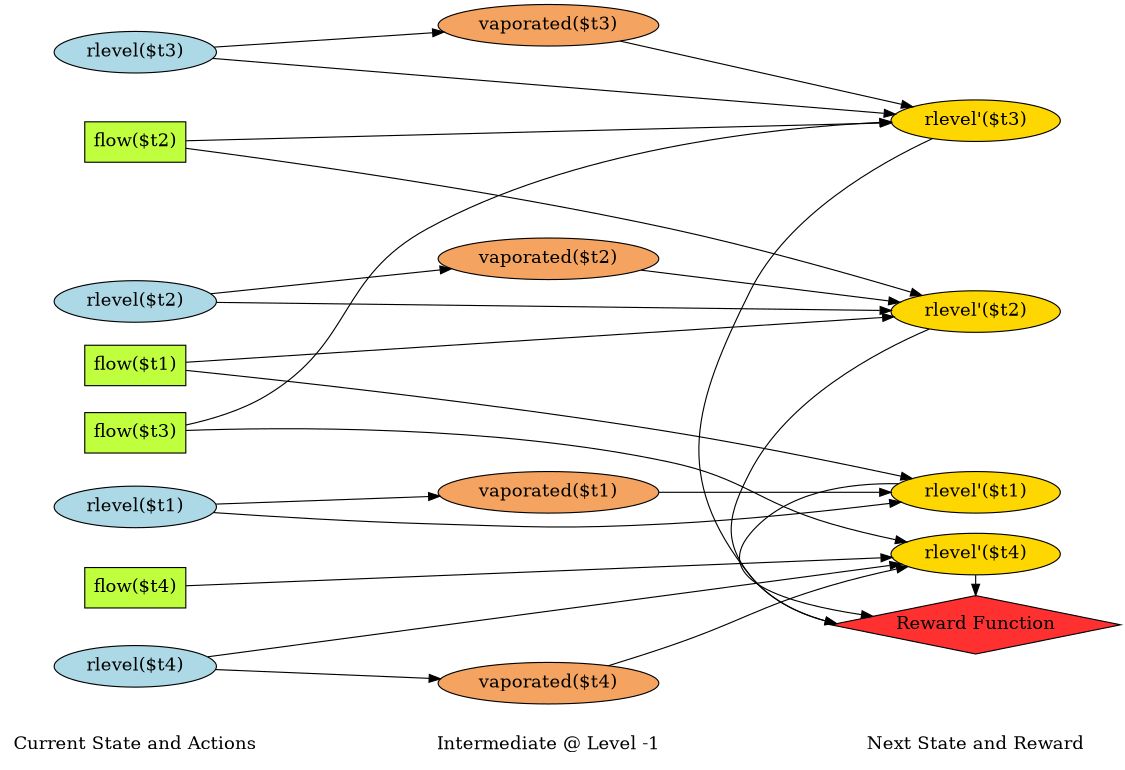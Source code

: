 digraph G {
	graph [bb="0,0,898,672",
		fontname=Helvetica,
		fontsize="16",
		rankdir=LR,
		ranksep="2.00",
		ratio=auto,
		size="7.5,10"
	];
	node [fontsize="16",
		label="\N"
	];
	{
		graph [rank=same];
		"Intermediate @ Level -1"		 [color=black,
			fillcolor=white,
			height="0.5",
			pos="413,18",
			shape=plaintext,
			style=bold,
			width="2.4028"];
		"vaporated($t3)"		 [color=black,
			fillcolor=sandybrown,
			height="0.51069",
			pos="413,110",
			shape=ellipse,
			style=filled,
			width="2.1802"];
		"vaporated($t2)"		 [color=black,
			fillcolor=sandybrown,
			height="0.51069",
			pos="413,653",
			shape=ellipse,
			style=filled,
			width="2.1802"];
		"vaporated($t1)"		 [color=black,
			fillcolor=sandybrown,
			height="0.51069",
			pos="413,447",
			shape=ellipse,
			style=filled,
			width="2.1802"];
		"vaporated($t4)"		 [color=black,
			fillcolor=sandybrown,
			height="0.51069",
			pos="413,392",
			shape=ellipse,
			style=filled,
			width="2.1802"];
	}
	{
		graph [rank=same];
		"Current State and Actions"		 [color=black,
			fillcolor=white,
			height="0.5",
			pos="91,18",
			shape=plaintext,
			style=bold,
			width="2.5139"];
		"flow($t2)"		 [color=black,
			fillcolor=olivedrab1,
			height="0.5",
			pos="91,298",
			shape=box,
			style=filled,
			width="1.0694"];
		"flow($t3)"		 [color=black,
			fillcolor=olivedrab1,
			height="0.5",
			pos="91,167",
			shape=box,
			style=filled,
			width="1.0694"];
		"flow($t1)"		 [color=black,
			fillcolor=olivedrab1,
			height="0.5",
			pos="91,550",
			shape=box,
			style=filled,
			width="1.0694"];
		"flow($t4)"		 [color=black,
			fillcolor=olivedrab1,
			height="0.5",
			pos="91,232",
			shape=box,
			style=filled,
			width="1.0694"];
		"rlevel($t3)"		 [color=black,
			fillcolor=lightblue,
			height="0.51069",
			pos="91,98",
			shape=ellipse,
			style=filled,
			width="1.6499"];
		"rlevel($t2)"		 [color=black,
			fillcolor=lightblue,
			height="0.51069",
			pos="91,630",
			shape=ellipse,
			style=filled,
			width="1.6499"];
		"rlevel($t1)"		 [color=black,
			fillcolor=lightblue,
			height="0.51069",
			pos="91,470",
			shape=ellipse,
			style=filled,
			width="1.6499"];
		"rlevel($t4)"		 [color=black,
			fillcolor=lightblue,
			height="0.51069",
			pos="91,355",
			shape=ellipse,
			style=filled,
			width="1.6499"];
	}
	{
		graph [rank=same];
		"Next State and Reward"		 [color=black,
			fillcolor=white,
			height="0.5",
			pos="771,18",
			shape=plaintext,
			style=bold,
			width="2.25"];
		"Reward Function"		 [color=black,
			fillcolor=firebrick1,
			height="0.72222",
			pos="771,161",
			shape=diamond,
			style=filled,
			width="3.5278"];
		"rlevel'($t2)"		 [color=black,
			fillcolor=gold1,
			height="0.51069",
			pos="771,569",
			shape=ellipse,
			style=filled,
			width="1.7088"];
		"rlevel'($t1)"		 [color=black,
			fillcolor=gold1,
			height="0.51069",
			pos="771,470",
			shape=ellipse,
			style=filled,
			width="1.7088"];
		"rlevel'($t4)"		 [color=black,
			fillcolor=gold1,
			height="0.51069",
			pos="771,278",
			shape=ellipse,
			style=filled,
			width="1.7088"];
		"rlevel'($t3)"		 [color=black,
			fillcolor=gold1,
			height="0.51069",
			pos="771,223",
			shape=ellipse,
			style=filled,
			width="1.7088"];
	}
	"Current State and Actions" -> "Intermediate @ Level -1"	 [color=black,
		pos="e,326.32,18 181.56,18 223.5,18 273.5,18 316.2,18",
		style=invis];
	"flow($t2)" -> "rlevel'($t2)"	 [color=black,
		pos="e,738.52,553.52 129.59,297.18 204.15,297 374.43,303.98 500,365 578.09,402.95 573.87,445.81 644,497 671.1,516.78 704.09,535.46 729.52,\
548.84",
		style=solid];
	"flow($t2)" -> "rlevel'($t3)"	 [color=black,
		pos="e,713.11,229.29 129.91,293.81 240.23,281.6 562.2,245.99 702.9,230.42",
		style=solid];
	"flow($t3)" -> "rlevel'($t4)"	 [color=black,
		pos="e,716.56,269.25 129.91,173.21 241.18,191.42 567.78,244.89 706.5,267.6",
		style=solid];
	"flow($t3)" -> "rlevel'($t3)"	 [color=black,
		pos="e,719.49,213 129.51,166.62 201.51,166.23 364.01,167.06 500,180 572.51,186.9 655.1,200.98 709.64,211.15",
		style=solid];
	"flow($t1)" -> "rlevel'($t2)"	 [color=black,
		pos="e,709.58,567.31 129.91,551.06 239.27,554.13 556.66,563.02 699.22,567.02",
		style=solid];
	"flow($t1)" -> "rlevel'($t1)"	 [color=black,
		pos="e,713.61,476.65 129.91,545.53 240.36,532.49 563,494.43 703.42,477.86",
		style=solid];
	"Intermediate @ Level -1" -> "Next State and Reward"	 [color=black,
		pos="e,689.9,18 499.72,18 554.15,18 624.49,18 679.76,18",
		style=invis];
	"flow($t4)" -> "rlevel'($t4)"	 [color=black,
		pos="e,710.85,273.99 129.91,234.57 239.62,242.02 558.64,263.66 700.54,273.29",
		style=solid];
	"vaporated($t3)" -> "rlevel'($t3)"	 [color=black,
		pos="e,718.07,213.67 455.56,125.44 469.67,130.69 485.52,136.59 500,142 564.03,165.92 578.4,176.79 644,196 664.66,202.05 687.6,207.37 \
708.18,211.65",
		style=solid];
	"rlevel($t3)" -> "vaporated($t3)"	 [pos="e,335.38,107.13 150.32,100.19 199.2,102.02 269.69,104.66 325.2,106.74"];
	"rlevel($t3)" -> "rlevel'($t3)"	 [color=black,
		pos="e,713.35,216.47 136.41,86.176 213.05,67.97 374.05,39.482 500,83 576.89,109.57 570.33,161.48 644,196 662.46,204.65 683.73,210.56 \
703.49,214.59",
		style=solid];
	"vaporated($t2)" -> "rlevel'($t2)"	 [color=black,
		pos="e,722.5,580.21 468.84,640.06 534.89,624.48 645.3,598.42 712.51,582.57",
		style=solid];
	"rlevel($t2)" -> "vaporated($t2)"	 [pos="e,337.8,647.67 149.21,634.11 198.8,637.68 271.23,642.88 327.49,646.93"];
	"rlevel($t2)" -> "rlevel'($t2)"	 [color=black,
		pos="e,712.02,574.22 148.35,624.93 272.23,613.78 567.86,587.19 701.88,575.13",
		style=solid];
	"vaporated($t1)" -> "rlevel'($t1)"	 [color=black,
		pos="e,710.64,466.16 489.06,451.85 551.45,455.88 639.53,461.57 700.36,465.5",
		style=solid];
	"rlevel($t1)" -> "vaporated($t1)"	 [pos="e,337.8,452.33 149.21,465.89 198.8,462.32 271.23,457.12 327.49,453.07"];
	"rlevel($t1)" -> "rlevel'($t1)"	 [color=black,
		pos="e,709.42,471.15 150.66,471.28 197.98,472.25 266.27,473.49 326,474 403.33,474.66 422.67,474.57 500,474 567.6,473.5 644.72,472.29 \
699.18,471.34",
		style=solid];
	"rlevel'($t2)" -> "Reward Function"	 [pos="e,649.23,162.11 712.96,562.72 666.18,554.26 603.23,534.43 572,488 501.8,383.63 493.25,303.07 572,205 588.85,184.02 613.24,171.63 \
639.21,164.56"];
	"rlevel'($t1)" -> "Reward Function"	 [pos="e,649.23,162.11 742.18,453.89 671.02,412.13 497.97,297.19 572,205 588.85,184.02 613.24,171.63 639.21,164.56"];
	"rlevel'($t4)" -> "Reward Function"	 [pos="e,680.23,168.47 714.23,285.07 668.22,287.27 605.69,281.54 572,241 537.76,199.8 604.85,179.64 670.19,169.89"];
	"vaporated($t4)" -> "rlevel'($t4)"	 [color=black,
		pos="e,728.51,291.29 459.81,377.33 526.31,356.04 649.18,316.69 718.66,294.44",
		style=solid];
	"rlevel($t4)" -> "rlevel'($t4)"	 [color=black,
		pos="e,713.15,284.46 146.91,348.76 270.27,334.75 569.02,300.83 703.02,285.61",
		style=solid];
	"rlevel($t4)" -> "vaporated($t4)"	 [pos="e,342.36,383.95 147.01,361.36 198,367.26 274.47,376.1 332.18,382.77"];
	"rlevel'($t3)" -> "Reward Function"	 [pos="e,771,187.16 771,204.8 771,202.32 771,199.84 771,197.36"];
}
